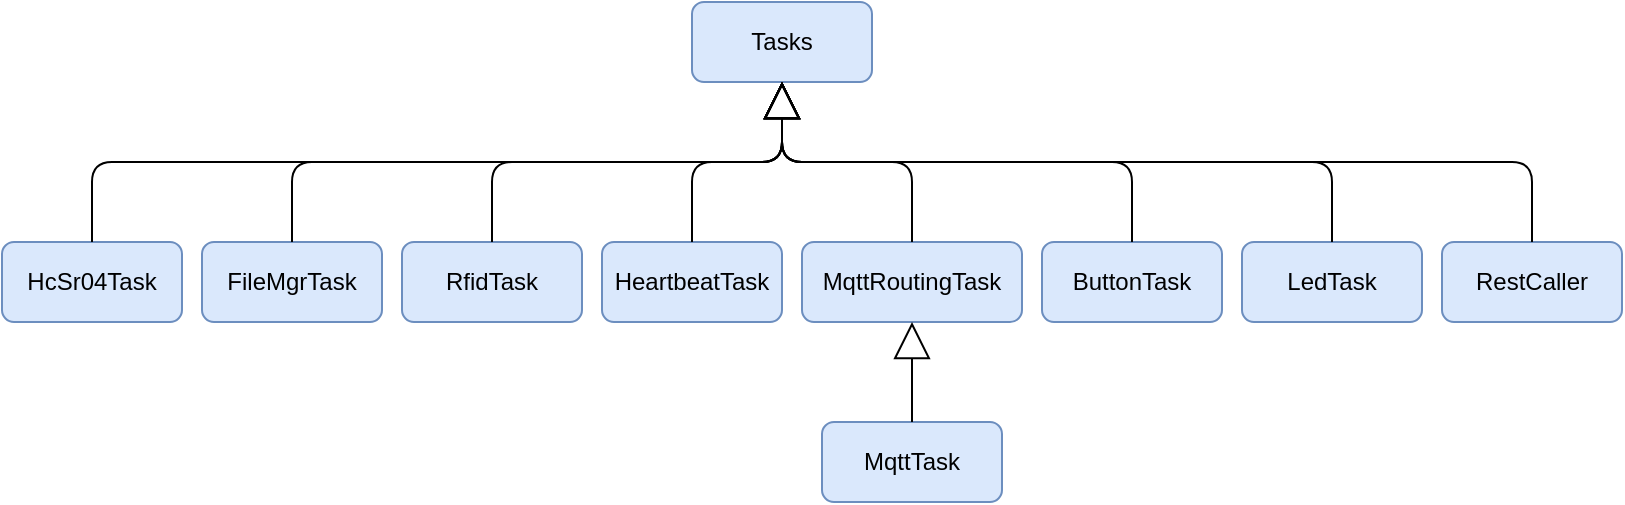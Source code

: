 <mxfile version="12.2.4" pages="1"><diagram id="9ZGphTBdlp2GHHIdH_-Z" name="Page-1"><mxGraphModel dx="1639" dy="1112" grid="1" gridSize="10" guides="1" tooltips="1" connect="1" arrows="1" fold="1" page="1" pageScale="1" pageWidth="850" pageHeight="1100" math="0" shadow="0"><root><mxCell id="0"/><mxCell id="1" parent="0"/><mxCell id="4" value="Tasks" style="rounded=1;whiteSpace=wrap;html=1;fillColor=#dae8fc;strokeColor=#6c8ebf;" parent="1" vertex="1"><mxGeometry x="325" y="270" width="90" height="40" as="geometry"/></mxCell><mxCell id="11" value="HeartbeatTask" style="rounded=1;whiteSpace=wrap;html=1;fillColor=#dae8fc;strokeColor=#6c8ebf;" parent="1" vertex="1"><mxGeometry x="280" y="390" width="90" height="40" as="geometry"/></mxCell><mxCell id="12" value="MqttRoutingTask" style="rounded=1;whiteSpace=wrap;html=1;fillColor=#dae8fc;strokeColor=#6c8ebf;" parent="1" vertex="1"><mxGeometry x="380" y="390" width="110" height="40" as="geometry"/></mxCell><mxCell id="13" value="RfidTask" style="rounded=1;whiteSpace=wrap;html=1;fillColor=#dae8fc;strokeColor=#6c8ebf;" parent="1" vertex="1"><mxGeometry x="180" y="390" width="90" height="40" as="geometry"/></mxCell><mxCell id="14" value="ButtonTask" style="rounded=1;whiteSpace=wrap;html=1;fillColor=#dae8fc;strokeColor=#6c8ebf;" parent="1" vertex="1"><mxGeometry x="500" y="390" width="90" height="40" as="geometry"/></mxCell><mxCell id="15" value="LedTask" style="rounded=1;whiteSpace=wrap;html=1;fillColor=#dae8fc;strokeColor=#6c8ebf;" parent="1" vertex="1"><mxGeometry x="600" y="390" width="90" height="40" as="geometry"/></mxCell><mxCell id="16" value="FileMgrTask" style="rounded=1;whiteSpace=wrap;html=1;fillColor=#dae8fc;strokeColor=#6c8ebf;" parent="1" vertex="1"><mxGeometry x="80" y="390" width="90" height="40" as="geometry"/></mxCell><mxCell id="45" value="" style="endArrow=block;endSize=16;endFill=0;html=1;edgeStyle=orthogonalEdgeStyle;exitX=0.5;exitY=0;exitDx=0;exitDy=0;" parent="1" source="16" target="4" edge="1"><mxGeometry width="160" relative="1" as="geometry"><mxPoint x="180" y="530" as="sourcePoint"/><mxPoint x="340" y="530" as="targetPoint"/></mxGeometry></mxCell><mxCell id="47" value="" style="endArrow=block;endSize=16;endFill=0;html=1;edgeStyle=orthogonalEdgeStyle;exitX=0.5;exitY=0;exitDx=0;exitDy=0;" parent="1" source="13" target="4" edge="1"><mxGeometry width="160" relative="1" as="geometry"><mxPoint x="135" y="400" as="sourcePoint"/><mxPoint x="395" y="320" as="targetPoint"/></mxGeometry></mxCell><mxCell id="50" value="" style="endArrow=block;endSize=16;endFill=0;html=1;edgeStyle=orthogonalEdgeStyle;exitX=0.5;exitY=0;exitDx=0;exitDy=0;" parent="1" source="11" target="4" edge="1"><mxGeometry width="160" relative="1" as="geometry"><mxPoint x="165" y="430" as="sourcePoint"/><mxPoint x="425" y="350" as="targetPoint"/></mxGeometry></mxCell><mxCell id="51" value="" style="endArrow=block;endSize=16;endFill=0;html=1;edgeStyle=orthogonalEdgeStyle;" parent="1" source="12" target="4" edge="1"><mxGeometry width="160" relative="1" as="geometry"><mxPoint x="175" y="440" as="sourcePoint"/><mxPoint x="435" y="360" as="targetPoint"/></mxGeometry></mxCell><mxCell id="52" value="" style="endArrow=block;endSize=16;endFill=0;html=1;edgeStyle=orthogonalEdgeStyle;exitX=0.5;exitY=0;exitDx=0;exitDy=0;" parent="1" source="14" target="4" edge="1"><mxGeometry width="160" relative="1" as="geometry"><mxPoint x="185" y="450" as="sourcePoint"/><mxPoint x="445" y="370" as="targetPoint"/></mxGeometry></mxCell><mxCell id="53" value="" style="endArrow=block;endSize=16;endFill=0;html=1;edgeStyle=orthogonalEdgeStyle;exitX=0.5;exitY=0;exitDx=0;exitDy=0;" parent="1" source="15" target="4" edge="1"><mxGeometry width="160" relative="1" as="geometry"><mxPoint x="195" y="460" as="sourcePoint"/><mxPoint x="390" y="310" as="targetPoint"/></mxGeometry></mxCell><mxCell id="54" value="MqttTask" style="rounded=1;whiteSpace=wrap;html=1;fillColor=#dae8fc;strokeColor=#6c8ebf;" parent="1" vertex="1"><mxGeometry x="390" y="480" width="90" height="40" as="geometry"/></mxCell><mxCell id="55" value="" style="endArrow=block;endSize=16;endFill=0;html=1;edgeStyle=orthogonalEdgeStyle;" parent="1" source="54" target="12" edge="1"><mxGeometry width="160" relative="1" as="geometry"><mxPoint x="335" y="400" as="sourcePoint"/><mxPoint x="395" y="320" as="targetPoint"/></mxGeometry></mxCell><mxCell id="56" value="RestCaller" style="rounded=1;whiteSpace=wrap;html=1;fillColor=#dae8fc;strokeColor=#6c8ebf;" parent="1" vertex="1"><mxGeometry x="700" y="390" width="90" height="40" as="geometry"/></mxCell><mxCell id="57" value="" style="endArrow=block;endSize=16;endFill=0;html=1;edgeStyle=orthogonalEdgeStyle;exitX=0.5;exitY=0;exitDx=0;exitDy=0;entryX=0.5;entryY=1;entryDx=0;entryDy=0;" parent="1" source="56" target="4" edge="1"><mxGeometry width="160" relative="1" as="geometry"><mxPoint x="655" y="400" as="sourcePoint"/><mxPoint x="395" y="320" as="targetPoint"/></mxGeometry></mxCell><mxCell id="58" value="HcSr04Task" style="rounded=1;whiteSpace=wrap;html=1;fillColor=#dae8fc;strokeColor=#6c8ebf;" parent="1" vertex="1"><mxGeometry x="-20" y="390" width="90" height="40" as="geometry"/></mxCell><mxCell id="59" value="" style="endArrow=block;endSize=16;endFill=0;html=1;edgeStyle=orthogonalEdgeStyle;exitX=0.5;exitY=0;exitDx=0;exitDy=0;entryX=0.5;entryY=1;entryDx=0;entryDy=0;" parent="1" source="58" target="4" edge="1"><mxGeometry width="160" relative="1" as="geometry"><mxPoint x="135" y="400" as="sourcePoint"/><mxPoint x="445" y="320" as="targetPoint"/></mxGeometry></mxCell></root></mxGraphModel></diagram></mxfile>